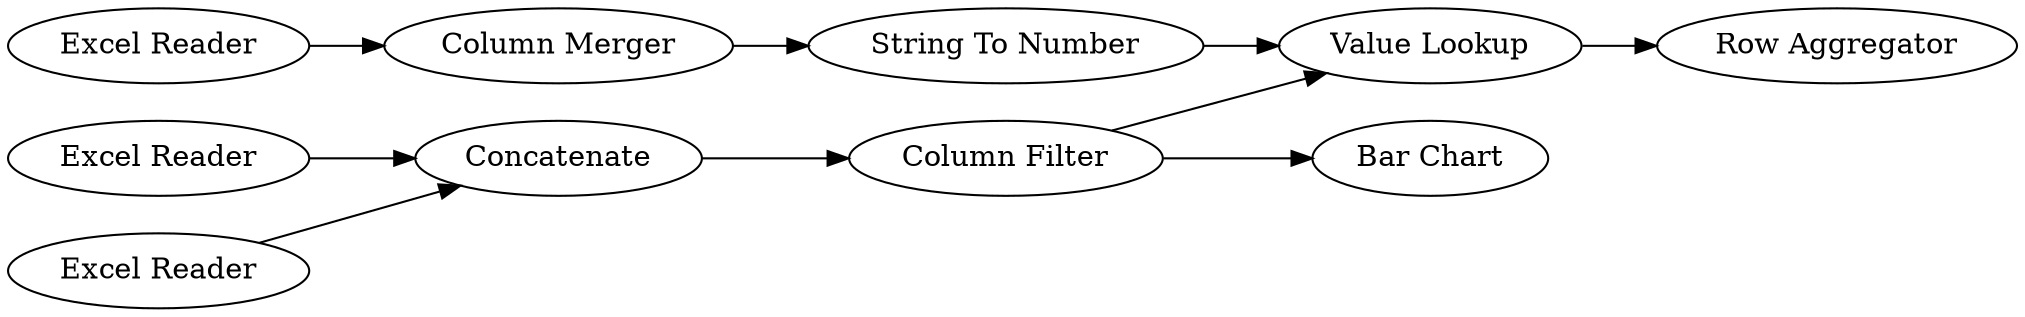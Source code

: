 digraph {
	4 -> 7
	9 -> 7
	7 -> 8
	3 -> 4
	5 -> 6
	2 -> 3
	6 -> 9
	1 -> 3
	4 -> 10
	5 [label="Excel Reader"]
	1 [label="Excel Reader"]
	7 [label="Value Lookup"]
	9 [label="String To Number"]
	4 [label="Column Filter"]
	6 [label="Column Merger"]
	8 [label="Row Aggregator"]
	3 [label=Concatenate]
	2 [label="Excel Reader"]
	10 [label="Bar Chart"]
	rankdir=LR
}
